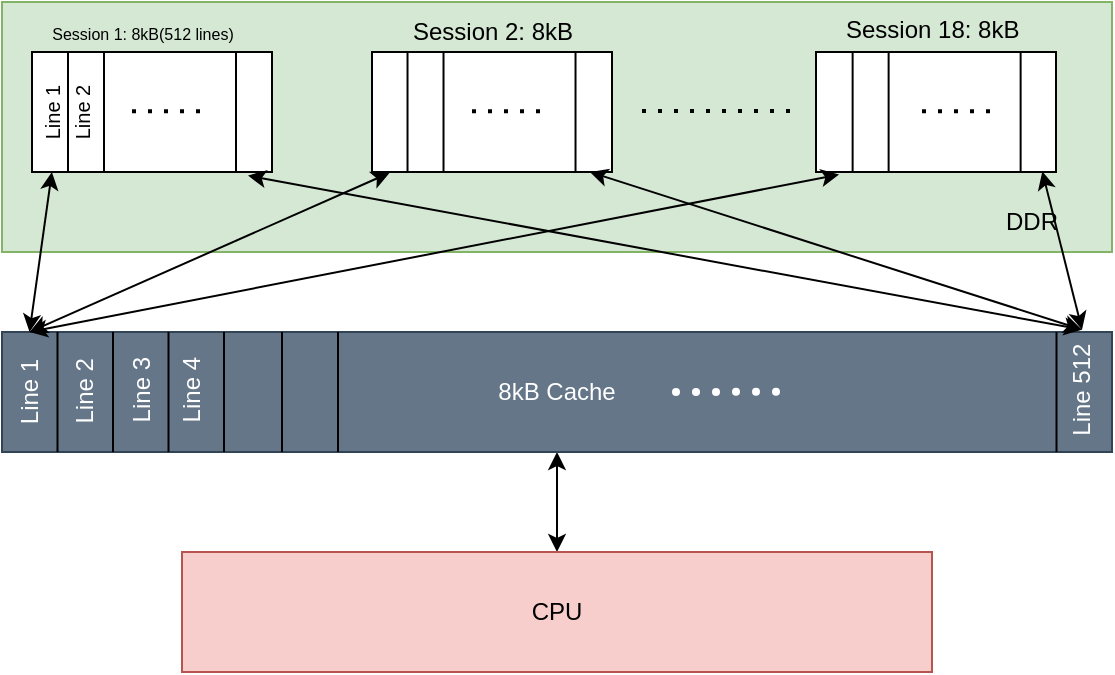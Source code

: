 <mxfile>
    <diagram id="H2TnzJVa-vlUyKuzVvVb" name="Cache hierarchy">
        <mxGraphModel dx="792" dy="317" grid="1" gridSize="5" guides="1" tooltips="1" connect="1" arrows="1" fold="1" page="1" pageScale="1" pageWidth="1654" pageHeight="1169" math="0" shadow="0">
            <root>
                <mxCell id="0"/>
                <mxCell id="1" parent="0"/>
                <mxCell id="tgGxw0hPeDa_rBCmtZVo-6" value="" style="rounded=0;whiteSpace=wrap;html=1;fillColor=#d5e8d4;strokeColor=#82b366;" parent="1" vertex="1">
                    <mxGeometry x="300" y="195" width="555" height="125" as="geometry"/>
                </mxCell>
                <mxCell id="tgGxw0hPeDa_rBCmtZVo-1" value="" style="rounded=0;whiteSpace=wrap;html=1;points=[[0,0,0,0,0],[0,0.25,0,0,0],[0,0.5,0,0,0],[0,0.75,0,0,0],[0,1,0,0,0],[0.15,0,0,0,0],[0.15,1,0,0,0],[0.3,0,0,0,0],[0.3,1,0,0,0],[0.85,0,0,0,0],[0.85,1,0,0,0],[1,0,0,0,0],[1,0.25,0,0,0],[1,0.5,0,0,0],[1,0.75,0,0,0],[1,1,0,0,0]];" parent="1" vertex="1">
                    <mxGeometry x="315" y="220" width="120" height="60" as="geometry"/>
                </mxCell>
                <mxCell id="tgGxw0hPeDa_rBCmtZVo-2" value="" style="rounded=0;whiteSpace=wrap;html=1;points=[[0,0,0,0,0],[0,0.25,0,0,0],[0,0.5,0,0,0],[0,0.75,0,0,0],[0,1,0,0,0],[0.15,0,0,0,0],[0.15,1,0,0,0],[0.3,0,0,0,0],[0.3,1,0,0,0],[0.75,0,0,0,0],[0.75,1,0,0,0],[1,0,0,0,0],[1,0.25,0,0,0],[1,0.5,0,0,0],[1,0.75,0,0,0],[1,1,0,0,0]];" parent="1" vertex="1">
                    <mxGeometry x="485" y="220" width="120" height="60" as="geometry"/>
                </mxCell>
                <mxCell id="tgGxw0hPeDa_rBCmtZVo-4" value="" style="rounded=0;whiteSpace=wrap;html=1;" parent="1" vertex="1">
                    <mxGeometry x="707" y="220" width="120" height="60" as="geometry"/>
                </mxCell>
                <mxCell id="tgGxw0hPeDa_rBCmtZVo-5" value="" style="endArrow=none;dashed=1;html=1;dashPattern=1 3;strokeWidth=2;" parent="1" edge="1">
                    <mxGeometry width="50" height="50" relative="1" as="geometry">
                        <mxPoint x="620" y="249.5" as="sourcePoint"/>
                        <mxPoint x="695" y="249.5" as="targetPoint"/>
                    </mxGeometry>
                </mxCell>
                <mxCell id="tgGxw0hPeDa_rBCmtZVo-7" value="DDR" style="text;html=1;align=center;verticalAlign=middle;whiteSpace=wrap;rounded=0;" parent="1" vertex="1">
                    <mxGeometry x="785" y="290" width="60" height="30" as="geometry"/>
                </mxCell>
                <mxCell id="tgGxw0hPeDa_rBCmtZVo-14" style="html=1;entryX=0.5;entryY=0;entryDx=0;entryDy=0;startArrow=classic;startFill=1;" parent="1" source="tgGxw0hPeDa_rBCmtZVo-8" target="tgGxw0hPeDa_rBCmtZVo-13" edge="1">
                    <mxGeometry relative="1" as="geometry"/>
                </mxCell>
                <mxCell id="tgGxw0hPeDa_rBCmtZVo-8" value="8kB Cache" style="rounded=0;whiteSpace=wrap;html=1;fillColor=#647687;strokeColor=#314354;fontColor=#ffffff;points=[[0,0,0,0,0],[0,0.25,0,0,0],[0,0.5,0,0,0],[0,0.75,0,0,0],[0,1,0,0,0],[0.05,0,0,0,0],[0.05,1,0,0,0],[0.1,0,0,0,0],[0.1,1,0,0,0],[0.15,0,0,0,0],[0.15,1,0,0,0],[0.2,0,0,0,0],[0.2,1,0,0,0],[0.25,0,0,0,0],[0.25,1,0,0,0],[0.3,0,0,0,0],[0.3,1,0,0,0],[0.95,0,0,0,0],[0.95,1,0,0,0],[1,0,0,0,0],[1,0.25,0,0,0],[1,0.5,0,0,0],[1,0.75,0,0,0],[1,1,0,0,0]];movable=1;resizable=1;rotatable=1;deletable=1;editable=1;locked=0;connectable=1;" parent="1" vertex="1">
                    <mxGeometry x="300" y="360" width="555" height="60" as="geometry"/>
                </mxCell>
                <mxCell id="tgGxw0hPeDa_rBCmtZVo-13" value="CPU" style="rounded=0;whiteSpace=wrap;html=1;fillColor=#f8cecc;strokeColor=#b85450;" parent="1" vertex="1">
                    <mxGeometry x="390" y="470" width="375" height="60" as="geometry"/>
                </mxCell>
                <mxCell id="69TdN_ia_p7wig_X46Kr-1" value="" style="endArrow=none;html=1;exitX=0.05;exitY=1;exitDx=0;exitDy=0;exitPerimeter=0;entryX=0.05;entryY=0;entryDx=0;entryDy=0;entryPerimeter=0;" edge="1" parent="1" source="tgGxw0hPeDa_rBCmtZVo-8" target="tgGxw0hPeDa_rBCmtZVo-8">
                    <mxGeometry width="50" height="50" relative="1" as="geometry">
                        <mxPoint x="315" y="420" as="sourcePoint"/>
                        <mxPoint x="320" y="455" as="targetPoint"/>
                    </mxGeometry>
                </mxCell>
                <mxCell id="69TdN_ia_p7wig_X46Kr-2" value="" style="endArrow=none;html=1;exitX=0.1;exitY=1;exitDx=0;exitDy=0;exitPerimeter=0;entryX=0.1;entryY=0;entryDx=0;entryDy=0;entryPerimeter=0;" edge="1" parent="1" source="tgGxw0hPeDa_rBCmtZVo-8" target="tgGxw0hPeDa_rBCmtZVo-8">
                    <mxGeometry width="50" height="50" relative="1" as="geometry">
                        <mxPoint x="333" y="425" as="sourcePoint"/>
                        <mxPoint x="333" y="365" as="targetPoint"/>
                    </mxGeometry>
                </mxCell>
                <mxCell id="69TdN_ia_p7wig_X46Kr-3" value="" style="endArrow=none;html=1;exitX=0.15;exitY=1;exitDx=0;exitDy=0;exitPerimeter=0;entryX=0.15;entryY=0;entryDx=0;entryDy=0;entryPerimeter=0;" edge="1" parent="1" source="tgGxw0hPeDa_rBCmtZVo-8" target="tgGxw0hPeDa_rBCmtZVo-8">
                    <mxGeometry width="50" height="50" relative="1" as="geometry">
                        <mxPoint x="380" y="420" as="sourcePoint"/>
                        <mxPoint x="380" y="360" as="targetPoint"/>
                    </mxGeometry>
                </mxCell>
                <mxCell id="69TdN_ia_p7wig_X46Kr-4" value="" style="endArrow=none;html=1;exitX=0.2;exitY=1;exitDx=0;exitDy=0;exitPerimeter=0;entryX=0.2;entryY=0;entryDx=0;entryDy=0;entryPerimeter=0;" edge="1" parent="1" source="tgGxw0hPeDa_rBCmtZVo-8" target="tgGxw0hPeDa_rBCmtZVo-8">
                    <mxGeometry width="50" height="50" relative="1" as="geometry">
                        <mxPoint x="408" y="420" as="sourcePoint"/>
                        <mxPoint x="408" y="360" as="targetPoint"/>
                    </mxGeometry>
                </mxCell>
                <mxCell id="69TdN_ia_p7wig_X46Kr-5" value="" style="endArrow=none;html=1;exitX=0.05;exitY=1;exitDx=0;exitDy=0;exitPerimeter=0;entryX=0.05;entryY=0;entryDx=0;entryDy=0;entryPerimeter=0;" edge="1" parent="1">
                    <mxGeometry width="50" height="50" relative="1" as="geometry">
                        <mxPoint x="440" y="420" as="sourcePoint"/>
                        <mxPoint x="440" y="360" as="targetPoint"/>
                    </mxGeometry>
                </mxCell>
                <mxCell id="69TdN_ia_p7wig_X46Kr-6" value="" style="endArrow=none;html=1;exitX=0.1;exitY=1;exitDx=0;exitDy=0;exitPerimeter=0;entryX=0.1;entryY=0;entryDx=0;entryDy=0;entryPerimeter=0;" edge="1" parent="1">
                    <mxGeometry width="50" height="50" relative="1" as="geometry">
                        <mxPoint x="468" y="420" as="sourcePoint"/>
                        <mxPoint x="468" y="360" as="targetPoint"/>
                    </mxGeometry>
                </mxCell>
                <mxCell id="69TdN_ia_p7wig_X46Kr-12" value="" style="group" vertex="1" connectable="0" parent="1">
                    <mxGeometry x="665" y="387.83" width="24" height="4" as="geometry"/>
                </mxCell>
                <mxCell id="69TdN_ia_p7wig_X46Kr-8" value="" style="ellipse;whiteSpace=wrap;html=1;aspect=fixed;strokeColor=none;" vertex="1" parent="69TdN_ia_p7wig_X46Kr-12">
                    <mxGeometry width="4" height="4" as="geometry"/>
                </mxCell>
                <mxCell id="69TdN_ia_p7wig_X46Kr-9" value="" style="ellipse;whiteSpace=wrap;html=1;aspect=fixed;strokeColor=none;" vertex="1" parent="69TdN_ia_p7wig_X46Kr-12">
                    <mxGeometry x="10" width="4" height="4" as="geometry"/>
                </mxCell>
                <mxCell id="69TdN_ia_p7wig_X46Kr-10" value="" style="ellipse;whiteSpace=wrap;html=1;aspect=fixed;strokeColor=none;" vertex="1" parent="69TdN_ia_p7wig_X46Kr-12">
                    <mxGeometry x="20" width="4" height="4" as="geometry"/>
                </mxCell>
                <mxCell id="69TdN_ia_p7wig_X46Kr-13" value="" style="group" vertex="1" connectable="0" parent="1">
                    <mxGeometry x="635" y="388" width="24" height="4" as="geometry"/>
                </mxCell>
                <mxCell id="69TdN_ia_p7wig_X46Kr-14" value="" style="ellipse;whiteSpace=wrap;html=1;aspect=fixed;strokeColor=none;" vertex="1" parent="69TdN_ia_p7wig_X46Kr-13">
                    <mxGeometry width="4" height="4" as="geometry"/>
                </mxCell>
                <mxCell id="69TdN_ia_p7wig_X46Kr-15" value="" style="ellipse;whiteSpace=wrap;html=1;aspect=fixed;strokeColor=none;" vertex="1" parent="69TdN_ia_p7wig_X46Kr-13">
                    <mxGeometry x="10" width="4" height="4" as="geometry"/>
                </mxCell>
                <mxCell id="69TdN_ia_p7wig_X46Kr-16" value="" style="ellipse;whiteSpace=wrap;html=1;aspect=fixed;strokeColor=none;" vertex="1" parent="69TdN_ia_p7wig_X46Kr-13">
                    <mxGeometry x="20" width="4" height="4" as="geometry"/>
                </mxCell>
                <mxCell id="69TdN_ia_p7wig_X46Kr-17" value="" style="endArrow=none;html=1;exitX=0.95;exitY=1;exitDx=0;exitDy=0;exitPerimeter=0;entryX=0.95;entryY=0;entryDx=0;entryDy=0;entryPerimeter=0;" edge="1" parent="1" source="tgGxw0hPeDa_rBCmtZVo-8" target="tgGxw0hPeDa_rBCmtZVo-8">
                    <mxGeometry width="50" height="50" relative="1" as="geometry">
                        <mxPoint x="835" y="415" as="sourcePoint"/>
                        <mxPoint x="825" y="355" as="targetPoint"/>
                    </mxGeometry>
                </mxCell>
                <mxCell id="69TdN_ia_p7wig_X46Kr-18" value="&lt;font style=&quot;color: rgb(255, 255, 255);&quot;&gt;Line 1&lt;/font&gt;" style="text;html=1;align=center;verticalAlign=middle;whiteSpace=wrap;rounded=0;rotation=-90;" vertex="1" parent="1">
                    <mxGeometry x="283.75" y="376.25" width="60" height="27.5" as="geometry"/>
                </mxCell>
                <mxCell id="69TdN_ia_p7wig_X46Kr-20" value="&lt;font style=&quot;color: rgb(255, 255, 255);&quot;&gt;Line 2&lt;/font&gt;" style="text;html=1;align=center;verticalAlign=middle;whiteSpace=wrap;rounded=0;rotation=-90;" vertex="1" parent="1">
                    <mxGeometry x="311.38" y="374.08" width="60" height="29.84" as="geometry"/>
                </mxCell>
                <mxCell id="69TdN_ia_p7wig_X46Kr-21" value="&lt;font style=&quot;color: rgb(255, 255, 255);&quot;&gt;Line 3&lt;/font&gt;" style="text;html=1;align=center;verticalAlign=middle;whiteSpace=wrap;rounded=0;rotation=-90;" vertex="1" parent="1">
                    <mxGeometry x="340" y="373.91" width="60" height="29.84" as="geometry"/>
                </mxCell>
                <mxCell id="69TdN_ia_p7wig_X46Kr-22" value="&lt;font style=&quot;color: rgb(255, 255, 255);&quot;&gt;Line 4&lt;/font&gt;" style="text;html=1;align=center;verticalAlign=middle;whiteSpace=wrap;rounded=0;rotation=-90;" vertex="1" parent="1">
                    <mxGeometry x="365" y="373.91" width="60" height="29.84" as="geometry"/>
                </mxCell>
                <mxCell id="69TdN_ia_p7wig_X46Kr-23" value="&lt;font style=&quot;color: rgb(255, 255, 255);&quot;&gt;Line 512&lt;/font&gt;" style="text;html=1;align=center;verticalAlign=middle;whiteSpace=wrap;rounded=0;rotation=-90;" vertex="1" parent="1">
                    <mxGeometry x="810" y="373.91" width="60" height="29.84" as="geometry"/>
                </mxCell>
                <mxCell id="69TdN_ia_p7wig_X46Kr-24" value="" style="endArrow=none;html=1;entryX=0.15;entryY=0;entryDx=0;entryDy=0;entryPerimeter=0;exitX=0.15;exitY=1;exitDx=0;exitDy=0;exitPerimeter=0;" edge="1" parent="1" source="tgGxw0hPeDa_rBCmtZVo-1" target="tgGxw0hPeDa_rBCmtZVo-1">
                    <mxGeometry width="50" height="50" relative="1" as="geometry">
                        <mxPoint x="415" y="275" as="sourcePoint"/>
                        <mxPoint x="465" y="225" as="targetPoint"/>
                    </mxGeometry>
                </mxCell>
                <mxCell id="69TdN_ia_p7wig_X46Kr-25" value="" style="endArrow=none;html=1;entryX=0.3;entryY=0;entryDx=0;entryDy=0;entryPerimeter=0;exitX=0.3;exitY=1;exitDx=0;exitDy=0;exitPerimeter=0;" edge="1" parent="1" source="tgGxw0hPeDa_rBCmtZVo-1" target="tgGxw0hPeDa_rBCmtZVo-1">
                    <mxGeometry width="50" height="50" relative="1" as="geometry">
                        <mxPoint x="338" y="285" as="sourcePoint"/>
                        <mxPoint x="338" y="225" as="targetPoint"/>
                    </mxGeometry>
                </mxCell>
                <mxCell id="69TdN_ia_p7wig_X46Kr-26" value="" style="endArrow=none;html=1;entryX=0.85;entryY=0;entryDx=0;entryDy=0;entryPerimeter=0;exitX=0.85;exitY=1;exitDx=0;exitDy=0;exitPerimeter=0;" edge="1" parent="1" source="tgGxw0hPeDa_rBCmtZVo-1" target="tgGxw0hPeDa_rBCmtZVo-1">
                    <mxGeometry width="50" height="50" relative="1" as="geometry">
                        <mxPoint x="343" y="290" as="sourcePoint"/>
                        <mxPoint x="343" y="230" as="targetPoint"/>
                    </mxGeometry>
                </mxCell>
                <mxCell id="69TdN_ia_p7wig_X46Kr-27" value="" style="endArrow=none;html=1;entryX=0.15;entryY=0;entryDx=0;entryDy=0;entryPerimeter=0;exitX=0.15;exitY=1;exitDx=0;exitDy=0;exitPerimeter=0;" edge="1" parent="1">
                    <mxGeometry width="50" height="50" relative="1" as="geometry">
                        <mxPoint x="502.76" y="280" as="sourcePoint"/>
                        <mxPoint x="502.76" y="220" as="targetPoint"/>
                    </mxGeometry>
                </mxCell>
                <mxCell id="69TdN_ia_p7wig_X46Kr-28" value="" style="endArrow=none;html=1;entryX=0.3;entryY=0;entryDx=0;entryDy=0;entryPerimeter=0;exitX=0.3;exitY=1;exitDx=0;exitDy=0;exitPerimeter=0;" edge="1" parent="1">
                    <mxGeometry width="50" height="50" relative="1" as="geometry">
                        <mxPoint x="520.76" y="280" as="sourcePoint"/>
                        <mxPoint x="520.76" y="220" as="targetPoint"/>
                    </mxGeometry>
                </mxCell>
                <mxCell id="69TdN_ia_p7wig_X46Kr-29" value="" style="endArrow=none;html=1;entryX=0.85;entryY=0;entryDx=0;entryDy=0;entryPerimeter=0;exitX=0.85;exitY=1;exitDx=0;exitDy=0;exitPerimeter=0;" edge="1" parent="1">
                    <mxGeometry width="50" height="50" relative="1" as="geometry">
                        <mxPoint x="586.76" y="280" as="sourcePoint"/>
                        <mxPoint x="586.76" y="220" as="targetPoint"/>
                    </mxGeometry>
                </mxCell>
                <mxCell id="69TdN_ia_p7wig_X46Kr-30" value="&lt;font style=&quot;color: rgb(0, 0, 0); font-size: 10px;&quot;&gt;Line 1&lt;/font&gt;" style="text;html=1;align=center;verticalAlign=middle;whiteSpace=wrap;rounded=0;rotation=-90;" vertex="1" parent="1">
                    <mxGeometry x="300" y="235" width="50" height="30" as="geometry"/>
                </mxCell>
                <mxCell id="69TdN_ia_p7wig_X46Kr-31" value="&lt;span style=&quot;color: rgb(0, 0, 0);&quot;&gt;Session 2: 8kB&lt;/span&gt;" style="text;html=1;align=center;verticalAlign=middle;whiteSpace=wrap;rounded=0;" vertex="1" parent="1">
                    <mxGeometry x="497.5" y="195" width="95" height="30" as="geometry"/>
                </mxCell>
                <mxCell id="69TdN_ia_p7wig_X46Kr-32" value="&lt;span style=&quot;color: rgb(0, 0, 0);&quot;&gt;&lt;font style=&quot;font-size: 8px;&quot;&gt;Session 1: 8kB(512 lines)&lt;/font&gt;&lt;/span&gt;" style="text;html=1;align=center;verticalAlign=middle;whiteSpace=wrap;rounded=0;" vertex="1" parent="1">
                    <mxGeometry x="322.5" y="195" width="95" height="30" as="geometry"/>
                </mxCell>
                <mxCell id="69TdN_ia_p7wig_X46Kr-33" style="edgeStyle=none;html=1;entryX=0.083;entryY=1;entryDx=0;entryDy=0;entryPerimeter=0;exitX=1;exitY=0.5;exitDx=0;exitDy=0;startArrow=classic;startFill=1;" edge="1" parent="1" source="69TdN_ia_p7wig_X46Kr-18" target="tgGxw0hPeDa_rBCmtZVo-1">
                    <mxGeometry relative="1" as="geometry"/>
                </mxCell>
                <mxCell id="69TdN_ia_p7wig_X46Kr-34" value="&lt;font style=&quot;color: rgb(0, 0, 0); font-size: 10px;&quot;&gt;Line 2&lt;/font&gt;" style="text;html=1;align=center;verticalAlign=middle;whiteSpace=wrap;rounded=0;rotation=-90;" vertex="1" parent="1">
                    <mxGeometry x="315" y="235" width="50" height="30" as="geometry"/>
                </mxCell>
                <mxCell id="69TdN_ia_p7wig_X46Kr-36" value="" style="endArrow=none;dashed=1;html=1;dashPattern=1 3;strokeWidth=2;" edge="1" parent="1">
                    <mxGeometry width="50" height="50" relative="1" as="geometry">
                        <mxPoint x="535" y="249.66" as="sourcePoint"/>
                        <mxPoint x="575" y="249.66" as="targetPoint"/>
                    </mxGeometry>
                </mxCell>
                <mxCell id="69TdN_ia_p7wig_X46Kr-37" value="" style="endArrow=none;dashed=1;html=1;dashPattern=1 3;strokeWidth=2;" edge="1" parent="1">
                    <mxGeometry width="50" height="50" relative="1" as="geometry">
                        <mxPoint x="365" y="249.66" as="sourcePoint"/>
                        <mxPoint x="405" y="249.66" as="targetPoint"/>
                    </mxGeometry>
                </mxCell>
                <mxCell id="69TdN_ia_p7wig_X46Kr-38" value="" style="endArrow=none;html=1;entryX=0.15;entryY=0;entryDx=0;entryDy=0;entryPerimeter=0;exitX=0.15;exitY=1;exitDx=0;exitDy=0;exitPerimeter=0;" edge="1" parent="1">
                    <mxGeometry width="50" height="50" relative="1" as="geometry">
                        <mxPoint x="725.31" y="280" as="sourcePoint"/>
                        <mxPoint x="725.31" y="220" as="targetPoint"/>
                    </mxGeometry>
                </mxCell>
                <mxCell id="69TdN_ia_p7wig_X46Kr-39" value="" style="endArrow=none;html=1;entryX=0.3;entryY=0;entryDx=0;entryDy=0;entryPerimeter=0;exitX=0.3;exitY=1;exitDx=0;exitDy=0;exitPerimeter=0;" edge="1" parent="1">
                    <mxGeometry width="50" height="50" relative="1" as="geometry">
                        <mxPoint x="743.31" y="280" as="sourcePoint"/>
                        <mxPoint x="743.31" y="220" as="targetPoint"/>
                    </mxGeometry>
                </mxCell>
                <mxCell id="69TdN_ia_p7wig_X46Kr-40" value="" style="endArrow=none;html=1;entryX=0.85;entryY=0;entryDx=0;entryDy=0;entryPerimeter=0;exitX=0.85;exitY=1;exitDx=0;exitDy=0;exitPerimeter=0;" edge="1" parent="1">
                    <mxGeometry width="50" height="50" relative="1" as="geometry">
                        <mxPoint x="809.31" y="280" as="sourcePoint"/>
                        <mxPoint x="809.31" y="220" as="targetPoint"/>
                    </mxGeometry>
                </mxCell>
                <mxCell id="69TdN_ia_p7wig_X46Kr-41" value="&lt;span style=&quot;color: rgb(0, 0, 0); font-family: Helvetica; font-size: 12px; font-style: normal; font-variant-ligatures: normal; font-variant-caps: normal; font-weight: 400; letter-spacing: normal; orphans: 2; text-align: center; text-indent: 0px; text-transform: none; widows: 2; word-spacing: 0px; -webkit-text-stroke-width: 0px; white-space: normal; text-decoration-thickness: initial; text-decoration-style: initial; text-decoration-color: initial; float: none; display: inline !important;&quot;&gt;Session 18: 8kB&lt;/span&gt;" style="text;whiteSpace=wrap;html=1;" vertex="1" parent="1">
                    <mxGeometry x="720" y="195" width="115" height="35" as="geometry"/>
                </mxCell>
                <mxCell id="69TdN_ia_p7wig_X46Kr-42" value="" style="endArrow=none;dashed=1;html=1;dashPattern=1 3;strokeWidth=2;" edge="1" parent="1">
                    <mxGeometry width="50" height="50" relative="1" as="geometry">
                        <mxPoint x="760" y="249.66" as="sourcePoint"/>
                        <mxPoint x="800" y="249.66" as="targetPoint"/>
                    </mxGeometry>
                </mxCell>
                <mxCell id="69TdN_ia_p7wig_X46Kr-43" style="edgeStyle=none;html=1;entryX=0.073;entryY=1.007;entryDx=0;entryDy=0;entryPerimeter=0;exitX=1;exitY=0.5;exitDx=0;exitDy=0;startArrow=classic;startFill=1;" edge="1" parent="1" source="69TdN_ia_p7wig_X46Kr-18" target="tgGxw0hPeDa_rBCmtZVo-2">
                    <mxGeometry relative="1" as="geometry"/>
                </mxCell>
                <mxCell id="69TdN_ia_p7wig_X46Kr-44" style="edgeStyle=none;html=1;entryX=0.9;entryY=1.03;entryDx=0;entryDy=0;entryPerimeter=0;exitX=1;exitY=0.5;exitDx=0;exitDy=0;startArrow=classic;startFill=1;" edge="1" parent="1" source="69TdN_ia_p7wig_X46Kr-23" target="tgGxw0hPeDa_rBCmtZVo-1">
                    <mxGeometry relative="1" as="geometry"/>
                </mxCell>
                <mxCell id="69TdN_ia_p7wig_X46Kr-45" style="edgeStyle=none;html=1;entryX=0.908;entryY=1;entryDx=0;entryDy=0;entryPerimeter=0;exitX=1;exitY=0.5;exitDx=0;exitDy=0;startArrow=classic;startFill=1;" edge="1" parent="1" source="69TdN_ia_p7wig_X46Kr-23" target="tgGxw0hPeDa_rBCmtZVo-2">
                    <mxGeometry relative="1" as="geometry"/>
                </mxCell>
                <mxCell id="69TdN_ia_p7wig_X46Kr-47" style="edgeStyle=none;html=1;entryX=0.943;entryY=0.996;entryDx=0;entryDy=0;entryPerimeter=0;exitX=1;exitY=0.5;exitDx=0;exitDy=0;startArrow=classic;startFill=1;" edge="1" parent="1" source="69TdN_ia_p7wig_X46Kr-23" target="tgGxw0hPeDa_rBCmtZVo-4">
                    <mxGeometry relative="1" as="geometry"/>
                </mxCell>
                <mxCell id="69TdN_ia_p7wig_X46Kr-48" style="edgeStyle=none;html=1;entryX=0.096;entryY=1.021;entryDx=0;entryDy=0;entryPerimeter=0;exitX=1;exitY=0.5;exitDx=0;exitDy=0;startArrow=classic;startFill=1;" edge="1" parent="1" source="69TdN_ia_p7wig_X46Kr-18" target="tgGxw0hPeDa_rBCmtZVo-4">
                    <mxGeometry relative="1" as="geometry"/>
                </mxCell>
            </root>
        </mxGraphModel>
    </diagram>
    <diagram id="uGItzDWqB48xORmY2Zgg" name="X11 entrance">
        <mxGraphModel dx="1192" dy="779" grid="0" gridSize="5" guides="1" tooltips="1" connect="1" arrows="1" fold="1" page="1" pageScale="1" pageWidth="1654" pageHeight="1169" background="none" math="0" shadow="0">
            <root>
                <mxCell id="0"/>
                <mxCell id="1" parent="0"/>
                <mxCell id="yrPVXCbSlb16zGIgb_Ht-2" value="Windows Host&lt;br&gt;" style="rounded=0;whiteSpace=wrap;html=1;horizontal=1;verticalAlign=top;gradientColor=none;" parent="1" vertex="1">
                    <mxGeometry x="690" y="250" width="120" height="154" as="geometry"/>
                </mxCell>
                <mxCell id="yrPVXCbSlb16zGIgb_Ht-18" style="edgeStyle=none;html=1;entryX=0;entryY=0.5;entryDx=0;entryDy=0;strokeWidth=1;fontSize=9;startArrow=classicThin;startFill=1;endSize=6;endArrow=classicThin;endFill=1;" parent="1" source="yrPVXCbSlb16zGIgb_Ht-14" target="yrPVXCbSlb16zGIgb_Ht-20" edge="1">
                    <mxGeometry relative="1" as="geometry"/>
                </mxCell>
                <mxCell id="yrPVXCbSlb16zGIgb_Ht-19" value="SSH" style="edgeLabel;html=1;align=center;verticalAlign=middle;resizable=0;points=[];fontSize=9;labelBackgroundColor=none;" parent="yrPVXCbSlb16zGIgb_Ht-18" vertex="1" connectable="0">
                    <mxGeometry x="0.12" relative="1" as="geometry">
                        <mxPoint x="-4" y="-7" as="offset"/>
                    </mxGeometry>
                </mxCell>
                <mxCell id="yrPVXCbSlb16zGIgb_Ht-14" value="Linux Host" style="rounded=0;whiteSpace=wrap;html=1;horizontal=1;verticalAlign=top;" parent="1" vertex="1">
                    <mxGeometry x="495" y="250" width="120" height="154" as="geometry"/>
                </mxCell>
                <mxCell id="yrPVXCbSlb16zGIgb_Ht-17" value="&lt;font style=&quot;font-size: 9px;&quot;&gt;X client APP(e.g. vivado, vitis ...&lt;/font&gt;" style="text;html=1;strokeColor=none;fillColor=none;align=center;verticalAlign=middle;whiteSpace=wrap;rounded=0;" parent="1" vertex="1">
                    <mxGeometry x="510" y="312" width="90" height="30" as="geometry"/>
                </mxCell>
                <mxCell id="yrPVXCbSlb16zGIgb_Ht-20" value="&lt;font style=&quot;font-size: 9px;&quot;&gt;X11 or X server (e.g. MobaXterm, VcXsrv)&lt;br&gt;DISPLAY: 0,1,2,...&lt;br&gt;&lt;/font&gt;" style="text;html=1;strokeColor=none;fillColor=none;align=center;verticalAlign=middle;whiteSpace=wrap;rounded=0;labelBackgroundColor=none;labelBorderColor=default;" parent="1" vertex="1">
                    <mxGeometry x="697.5" y="304.5" width="105" height="45" as="geometry"/>
                </mxCell>
                <mxCell id="yrPVXCbSlb16zGIgb_Ht-22" style="edgeStyle=none;html=1;strokeWidth=1;fontSize=1;startArrow=classic;startFill=1;endSize=6;" parent="1" source="yrPVXCbSlb16zGIgb_Ht-21" target="yrPVXCbSlb16zGIgb_Ht-20" edge="1">
                    <mxGeometry relative="1" as="geometry"/>
                </mxCell>
                <mxCell id="yrPVXCbSlb16zGIgb_Ht-21" value="&lt;font style=&quot;font-size: 9px;&quot;&gt;Windows Desktop&lt;br&gt;&lt;/font&gt;" style="text;html=1;strokeColor=none;fillColor=none;align=center;verticalAlign=middle;whiteSpace=wrap;rounded=0;labelBackgroundColor=none;labelBorderColor=default;" parent="1" vertex="1">
                    <mxGeometry x="702.5" y="378" width="95" height="16" as="geometry"/>
                </mxCell>
                <mxCell id="yrPVXCbSlb16zGIgb_Ht-26" value="&lt;font style=&quot;font-size: 7px;&quot;&gt;Windows IP&lt;/font&gt;" style="text;html=1;strokeColor=none;fillColor=none;align=center;verticalAlign=middle;whiteSpace=wrap;rounded=0;labelBackgroundColor=none;labelBorderColor=none;fontSize=10;" parent="1" vertex="1">
                    <mxGeometry x="753.5" y="358" width="44" height="8" as="geometry"/>
                </mxCell>
            </root>
        </mxGraphModel>
    </diagram>
    <diagram id="cUomS80VVugoJ6YW_sdV" name="Page-1">
        <mxGraphModel dx="1023" dy="779" grid="1" gridSize="10" guides="1" tooltips="1" connect="1" arrows="1" fold="1" page="1" pageScale="1" pageWidth="1169" pageHeight="827" math="0" shadow="0">
            <root>
                <mxCell id="0"/>
                <mxCell id="1" parent="0"/>
                <mxCell id="21" value="" style="group" parent="1" vertex="1" connectable="0">
                    <mxGeometry x="160" y="60" width="820" height="177.5" as="geometry"/>
                </mxCell>
                <mxCell id="2" value="OBUFDS1_GTHE4" style="rounded=0;whiteSpace=wrap;html=1;" parent="21" vertex="1">
                    <mxGeometry x="540" y="2.5" width="120" height="175" as="geometry"/>
                </mxCell>
                <mxCell id="3" value="RXRECCLK0" style="text;html=1;strokeColor=none;fillColor=none;align=right;verticalAlign=middle;whiteSpace=wrap;rounded=0;" parent="21" vertex="1">
                    <mxGeometry x="430" y="29.5" width="100" height="30" as="geometry"/>
                </mxCell>
                <mxCell id="4" value="RXRECCLK2" style="text;html=1;strokeColor=none;fillColor=none;align=right;verticalAlign=middle;whiteSpace=wrap;rounded=0;" parent="21" vertex="1">
                    <mxGeometry x="430" y="72.5" width="100" height="30" as="geometry"/>
                </mxCell>
                <mxCell id="5" value="RXRECCLK1" style="text;html=1;strokeColor=none;fillColor=none;align=right;verticalAlign=middle;whiteSpace=wrap;rounded=0;" parent="21" vertex="1">
                    <mxGeometry x="430" y="50.5" width="100" height="30" as="geometry"/>
                </mxCell>
                <mxCell id="6" value="OBUFDS1_GTHE4_O" style="text;html=1;strokeColor=none;fillColor=none;align=left;verticalAlign=middle;whiteSpace=wrap;rounded=0;" parent="21" vertex="1">
                    <mxGeometry x="670" y="43" width="140" height="30" as="geometry"/>
                </mxCell>
                <mxCell id="7" value="RXRECCLK3" style="text;html=1;strokeColor=none;fillColor=none;align=right;verticalAlign=middle;whiteSpace=wrap;rounded=0;" parent="21" vertex="1">
                    <mxGeometry x="430" y="94.5" width="100" height="30" as="geometry"/>
                </mxCell>
                <mxCell id="13" value="OBUFDS1_GTHE4_OB" style="text;html=1;strokeColor=none;fillColor=none;align=left;verticalAlign=middle;whiteSpace=wrap;rounded=0;" parent="21" vertex="1">
                    <mxGeometry x="670" y="92" width="150" height="30" as="geometry"/>
                </mxCell>
                <mxCell id="14" value="GTHE4_COMMON_RXRECCLK1SEL0" style="text;html=1;strokeColor=none;fillColor=none;align=right;verticalAlign=middle;whiteSpace=wrap;rounded=0;" parent="21" vertex="1">
                    <mxGeometry x="300" y="115.5" width="230" height="30" as="geometry"/>
                </mxCell>
                <mxCell id="15" value="GTHE4_COMMON_RXRECCLK1SEL1" style="text;html=1;strokeColor=none;fillColor=none;align=right;verticalAlign=middle;whiteSpace=wrap;rounded=0;" parent="21" vertex="1">
                    <mxGeometry x="300" y="137.5" width="230" height="30" as="geometry"/>
                </mxCell>
                <mxCell id="16" value="REFCLKPD_FS_1" style="text;html=1;strokeColor=none;fillColor=none;align=right;verticalAlign=middle;whiteSpace=wrap;rounded=0;" parent="21" vertex="1">
                    <mxGeometry x="410" y="7.5" width="120" height="30" as="geometry"/>
                </mxCell>
                <mxCell id="19" value="REFCLK1P" style="rounded=0;whiteSpace=wrap;html=1;" parent="21" vertex="1">
                    <mxGeometry width="120" height="175" as="geometry"/>
                </mxCell>
                <mxCell id="20" value="OBUFDS1_GTHE4_O(I/O)" style="text;html=1;strokeColor=none;fillColor=none;align=left;verticalAlign=middle;whiteSpace=wrap;rounded=0;" parent="21" vertex="1">
                    <mxGeometry x="140" y="72.5" width="150" height="30" as="geometry"/>
                </mxCell>
                <mxCell id="22" value="" style="group" parent="1" vertex="1" connectable="0">
                    <mxGeometry x="160" y="520" width="820" height="177.5" as="geometry"/>
                </mxCell>
                <mxCell id="23" value="IBUFDS1_GTHE4" style="rounded=0;whiteSpace=wrap;html=1;" parent="22" vertex="1">
                    <mxGeometry x="540" y="2.5" width="120" height="175" as="geometry"/>
                </mxCell>
                <mxCell id="27" value="MGTREFCLK1" style="text;html=1;strokeColor=none;fillColor=none;align=left;verticalAlign=middle;whiteSpace=wrap;rounded=0;" parent="22" vertex="1">
                    <mxGeometry x="670" y="43" width="140" height="30" as="geometry"/>
                </mxCell>
                <mxCell id="29" value="REFCLK2HROW1" style="text;html=1;strokeColor=none;fillColor=none;align=left;verticalAlign=middle;whiteSpace=wrap;rounded=0;" parent="22" vertex="1">
                    <mxGeometry x="670" y="92" width="150" height="30" as="geometry"/>
                </mxCell>
                <mxCell id="30" value="OBUFDS1_GTHE4_O" style="text;html=1;strokeColor=none;fillColor=none;align=right;verticalAlign=middle;whiteSpace=wrap;rounded=0;" parent="22" vertex="1">
                    <mxGeometry x="300" y="115.5" width="230" height="30" as="geometry"/>
                </mxCell>
                <mxCell id="31" value="OBUFDS1_GTHE4_OB" style="text;html=1;strokeColor=none;fillColor=none;align=right;verticalAlign=middle;whiteSpace=wrap;rounded=0;" parent="22" vertex="1">
                    <mxGeometry x="300" y="137.5" width="230" height="30" as="geometry"/>
                </mxCell>
                <mxCell id="32" value="REFCLKPD_FS_1" style="text;html=1;strokeColor=none;fillColor=none;align=right;verticalAlign=middle;whiteSpace=wrap;rounded=0;" parent="22" vertex="1">
                    <mxGeometry x="410" y="7.5" width="120" height="30" as="geometry"/>
                </mxCell>
                <mxCell id="33" value="REFCLK0P" style="rounded=0;whiteSpace=wrap;html=1;" parent="22" vertex="1">
                    <mxGeometry width="120" height="175" as="geometry"/>
                </mxCell>
                <mxCell id="34" value="OBUFDS0_GTHE4_O(I/O)" style="text;html=1;strokeColor=none;fillColor=none;align=left;verticalAlign=middle;whiteSpace=wrap;rounded=0;" parent="22" vertex="1">
                    <mxGeometry x="140" y="72.5" width="150" height="30" as="geometry"/>
                </mxCell>
                <mxCell id="35" value="" style="group" parent="1" vertex="1" connectable="0">
                    <mxGeometry x="160" y="290" width="820" height="177.5" as="geometry"/>
                </mxCell>
                <mxCell id="36" value="OBUFDS1_GTHE4" style="rounded=0;whiteSpace=wrap;html=1;" parent="35" vertex="1">
                    <mxGeometry x="540" y="2.5" width="120" height="175" as="geometry"/>
                </mxCell>
                <mxCell id="37" value="RXRECCLK0" style="text;html=1;strokeColor=none;fillColor=none;align=right;verticalAlign=middle;whiteSpace=wrap;rounded=0;" parent="35" vertex="1">
                    <mxGeometry x="430" y="29.5" width="100" height="30" as="geometry"/>
                </mxCell>
                <mxCell id="38" value="RXRECCLK2" style="text;html=1;strokeColor=none;fillColor=none;align=right;verticalAlign=middle;whiteSpace=wrap;rounded=0;" parent="35" vertex="1">
                    <mxGeometry x="430" y="72.5" width="100" height="30" as="geometry"/>
                </mxCell>
                <mxCell id="39" value="RXRECCLK1" style="text;html=1;strokeColor=none;fillColor=none;align=right;verticalAlign=middle;whiteSpace=wrap;rounded=0;" parent="35" vertex="1">
                    <mxGeometry x="430" y="50.5" width="100" height="30" as="geometry"/>
                </mxCell>
                <mxCell id="40" value="OBUFDS0_GTHE4_O" style="text;html=1;strokeColor=none;fillColor=none;align=left;verticalAlign=middle;whiteSpace=wrap;rounded=0;" parent="35" vertex="1">
                    <mxGeometry x="670" y="43" width="140" height="30" as="geometry"/>
                </mxCell>
                <mxCell id="41" value="RXRECCLK3" style="text;html=1;strokeColor=none;fillColor=none;align=right;verticalAlign=middle;whiteSpace=wrap;rounded=0;" parent="35" vertex="1">
                    <mxGeometry x="430" y="94.5" width="100" height="30" as="geometry"/>
                </mxCell>
                <mxCell id="42" value="OBUFDS0_GTHE4_OB" style="text;html=1;strokeColor=none;fillColor=none;align=left;verticalAlign=middle;whiteSpace=wrap;rounded=0;" parent="35" vertex="1">
                    <mxGeometry x="670" y="92" width="150" height="30" as="geometry"/>
                </mxCell>
                <mxCell id="43" value="GTHE4_COMMON_RXRECCLK0SEL0" style="text;html=1;strokeColor=none;fillColor=none;align=right;verticalAlign=middle;whiteSpace=wrap;rounded=0;" parent="35" vertex="1">
                    <mxGeometry x="300" y="115.5" width="230" height="30" as="geometry"/>
                </mxCell>
                <mxCell id="44" value="GTHE4_COMMON_RXRECCLK0SEL1" style="text;html=1;strokeColor=none;fillColor=none;align=right;verticalAlign=middle;whiteSpace=wrap;rounded=0;" parent="35" vertex="1">
                    <mxGeometry x="300" y="137.5" width="230" height="30" as="geometry"/>
                </mxCell>
                <mxCell id="45" value="REFCLKPD_FS_0" style="text;html=1;strokeColor=none;fillColor=none;align=right;verticalAlign=middle;whiteSpace=wrap;rounded=0;" parent="35" vertex="1">
                    <mxGeometry x="410" y="7.5" width="120" height="30" as="geometry"/>
                </mxCell>
                <mxCell id="46" value="REFCLK1N" style="rounded=0;whiteSpace=wrap;html=1;" parent="35" vertex="1">
                    <mxGeometry width="120" height="175" as="geometry"/>
                </mxCell>
                <mxCell id="47" value="OBUFDS1_GTHE4_OB(I/O)" style="text;html=1;strokeColor=none;fillColor=none;align=left;verticalAlign=middle;whiteSpace=wrap;rounded=0;" parent="35" vertex="1">
                    <mxGeometry x="140" y="72.5" width="150" height="30" as="geometry"/>
                </mxCell>
                <mxCell id="62" value="" style="group" parent="1" vertex="1" connectable="0">
                    <mxGeometry x="160" y="750" width="820" height="177.5" as="geometry"/>
                </mxCell>
                <mxCell id="63" value="IBUFDS1_GTHE4" style="rounded=0;whiteSpace=wrap;html=1;" parent="62" vertex="1">
                    <mxGeometry x="540" y="2.5" width="120" height="175" as="geometry"/>
                </mxCell>
                <mxCell id="64" value="MGTREFCLK0" style="text;html=1;strokeColor=none;fillColor=none;align=left;verticalAlign=middle;whiteSpace=wrap;rounded=0;" parent="62" vertex="1">
                    <mxGeometry x="670" y="43" width="140" height="30" as="geometry"/>
                </mxCell>
                <mxCell id="65" value="REFCLK2HROW0" style="text;html=1;strokeColor=none;fillColor=none;align=left;verticalAlign=middle;whiteSpace=wrap;rounded=0;" parent="62" vertex="1">
                    <mxGeometry x="670" y="92" width="150" height="30" as="geometry"/>
                </mxCell>
                <mxCell id="66" value="OBUFDS0_GTHE4_O" style="text;html=1;strokeColor=none;fillColor=none;align=right;verticalAlign=middle;whiteSpace=wrap;rounded=0;" parent="62" vertex="1">
                    <mxGeometry x="300" y="115.5" width="230" height="30" as="geometry"/>
                </mxCell>
                <mxCell id="67" value="OBUFDS0_GTHE4_OB" style="text;html=1;strokeColor=none;fillColor=none;align=right;verticalAlign=middle;whiteSpace=wrap;rounded=0;" parent="62" vertex="1">
                    <mxGeometry x="300" y="137.5" width="230" height="30" as="geometry"/>
                </mxCell>
                <mxCell id="68" value="REFCLKPD_FS_0" style="text;html=1;strokeColor=none;fillColor=none;align=right;verticalAlign=middle;whiteSpace=wrap;rounded=0;" parent="62" vertex="1">
                    <mxGeometry x="410" y="7.5" width="120" height="30" as="geometry"/>
                </mxCell>
                <mxCell id="69" value="REFCLK0N" style="rounded=0;whiteSpace=wrap;html=1;" parent="62" vertex="1">
                    <mxGeometry width="120" height="175" as="geometry"/>
                </mxCell>
                <mxCell id="70" value="OBUFDS0_GTHE4_OB(I/O)" style="text;html=1;strokeColor=none;fillColor=none;align=left;verticalAlign=middle;whiteSpace=wrap;rounded=0;" parent="62" vertex="1">
                    <mxGeometry x="140" y="72.5" width="150" height="30" as="geometry"/>
                </mxCell>
            </root>
        </mxGraphModel>
    </diagram>
</mxfile>